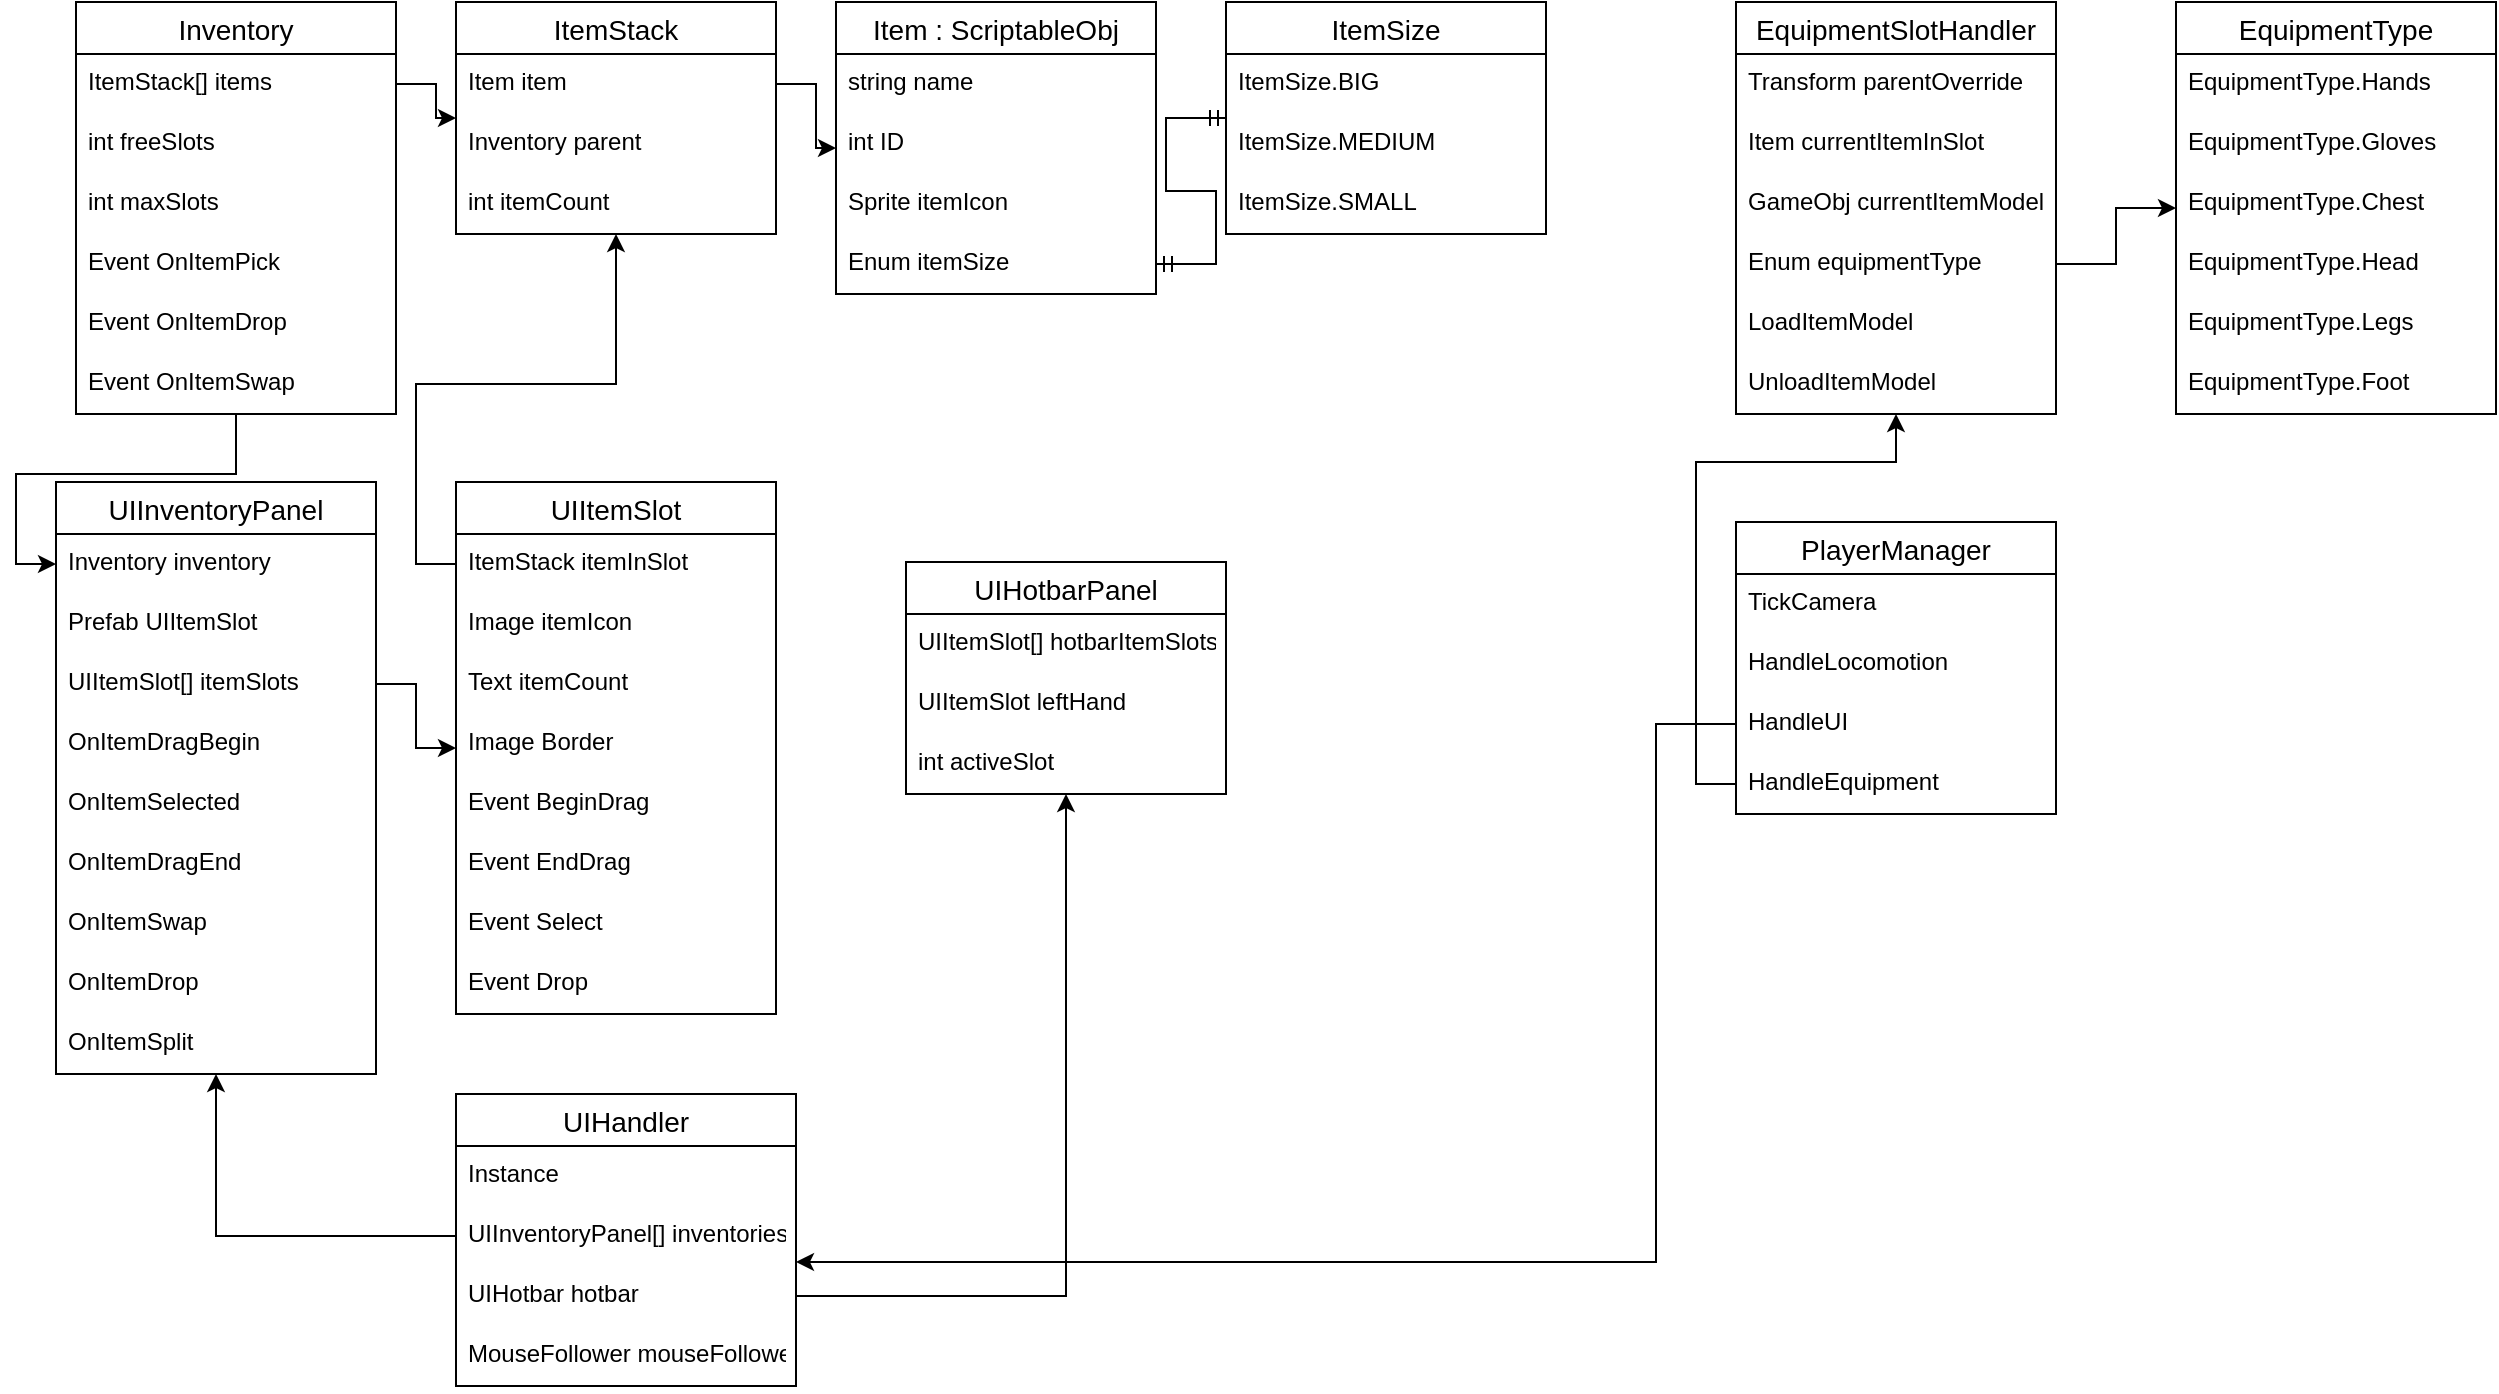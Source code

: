<mxfile version="18.0.8" type="device"><diagram id="R2lEEEUBdFMjLlhIrx00" name="Page-1"><mxGraphModel dx="1038" dy="579" grid="1" gridSize="10" guides="1" tooltips="1" connect="1" arrows="1" fold="1" page="1" pageScale="1" pageWidth="850" pageHeight="1100" math="0" shadow="0" extFonts="Permanent Marker^https://fonts.googleapis.com/css?family=Permanent+Marker"><root><mxCell id="0"/><mxCell id="1" parent="0"/><mxCell id="UFKgrte6nG0tQklPTg8D-65" style="edgeStyle=orthogonalEdgeStyle;rounded=0;orthogonalLoop=1;jettySize=auto;html=1;" parent="1" source="UFKgrte6nG0tQklPTg8D-2" target="UFKgrte6nG0tQklPTg8D-22" edge="1"><mxGeometry relative="1" as="geometry"><Array as="points"><mxPoint x="160" y="246"/><mxPoint x="50" y="246"/><mxPoint x="50" y="291"/></Array></mxGeometry></mxCell><mxCell id="UFKgrte6nG0tQklPTg8D-2" value="Inventory" style="swimlane;fontStyle=0;childLayout=stackLayout;horizontal=1;startSize=26;horizontalStack=0;resizeParent=1;resizeParentMax=0;resizeLast=0;collapsible=1;marginBottom=0;align=center;fontSize=14;" parent="1" vertex="1"><mxGeometry x="80" y="10" width="160" height="206" as="geometry"/></mxCell><mxCell id="UFKgrte6nG0tQklPTg8D-3" value="ItemStack[] items" style="text;strokeColor=none;fillColor=none;spacingLeft=4;spacingRight=4;overflow=hidden;rotatable=0;points=[[0,0.5],[1,0.5]];portConstraint=eastwest;fontSize=12;" parent="UFKgrte6nG0tQklPTg8D-2" vertex="1"><mxGeometry y="26" width="160" height="30" as="geometry"/></mxCell><mxCell id="UFKgrte6nG0tQklPTg8D-4" value="int freeSlots" style="text;strokeColor=none;fillColor=none;spacingLeft=4;spacingRight=4;overflow=hidden;rotatable=0;points=[[0,0.5],[1,0.5]];portConstraint=eastwest;fontSize=12;" parent="UFKgrte6nG0tQklPTg8D-2" vertex="1"><mxGeometry y="56" width="160" height="30" as="geometry"/></mxCell><mxCell id="UFKgrte6nG0tQklPTg8D-5" value="int maxSlots" style="text;strokeColor=none;fillColor=none;spacingLeft=4;spacingRight=4;overflow=hidden;rotatable=0;points=[[0,0.5],[1,0.5]];portConstraint=eastwest;fontSize=12;" parent="UFKgrte6nG0tQklPTg8D-2" vertex="1"><mxGeometry y="86" width="160" height="30" as="geometry"/></mxCell><mxCell id="UFKgrte6nG0tQklPTg8D-18" value="Event OnItemPick" style="text;strokeColor=none;fillColor=none;spacingLeft=4;spacingRight=4;overflow=hidden;rotatable=0;points=[[0,0.5],[1,0.5]];portConstraint=eastwest;fontSize=12;" parent="UFKgrte6nG0tQklPTg8D-2" vertex="1"><mxGeometry y="116" width="160" height="30" as="geometry"/></mxCell><mxCell id="UFKgrte6nG0tQklPTg8D-19" value="Event OnItemDrop" style="text;strokeColor=none;fillColor=none;spacingLeft=4;spacingRight=4;overflow=hidden;rotatable=0;points=[[0,0.5],[1,0.5]];portConstraint=eastwest;fontSize=12;" parent="UFKgrte6nG0tQklPTg8D-2" vertex="1"><mxGeometry y="146" width="160" height="30" as="geometry"/></mxCell><mxCell id="UFKgrte6nG0tQklPTg8D-20" value="Event OnItemSwap" style="text;strokeColor=none;fillColor=none;spacingLeft=4;spacingRight=4;overflow=hidden;rotatable=0;points=[[0,0.5],[1,0.5]];portConstraint=eastwest;fontSize=12;" parent="UFKgrte6nG0tQklPTg8D-2" vertex="1"><mxGeometry y="176" width="160" height="30" as="geometry"/></mxCell><mxCell id="UFKgrte6nG0tQklPTg8D-6" value="Item : ScriptableObj" style="swimlane;fontStyle=0;childLayout=stackLayout;horizontal=1;startSize=26;horizontalStack=0;resizeParent=1;resizeParentMax=0;resizeLast=0;collapsible=1;marginBottom=0;align=center;fontSize=14;" parent="1" vertex="1"><mxGeometry x="460" y="10" width="160" height="146" as="geometry"/></mxCell><mxCell id="UFKgrte6nG0tQklPTg8D-7" value="string name" style="text;strokeColor=none;fillColor=none;spacingLeft=4;spacingRight=4;overflow=hidden;rotatable=0;points=[[0,0.5],[1,0.5]];portConstraint=eastwest;fontSize=12;" parent="UFKgrte6nG0tQklPTg8D-6" vertex="1"><mxGeometry y="26" width="160" height="30" as="geometry"/></mxCell><mxCell id="UFKgrte6nG0tQklPTg8D-8" value="int ID" style="text;strokeColor=none;fillColor=none;spacingLeft=4;spacingRight=4;overflow=hidden;rotatable=0;points=[[0,0.5],[1,0.5]];portConstraint=eastwest;fontSize=12;" parent="UFKgrte6nG0tQklPTg8D-6" vertex="1"><mxGeometry y="56" width="160" height="30" as="geometry"/></mxCell><mxCell id="UFKgrte6nG0tQklPTg8D-9" value="Sprite itemIcon" style="text;strokeColor=none;fillColor=none;spacingLeft=4;spacingRight=4;overflow=hidden;rotatable=0;points=[[0,0.5],[1,0.5]];portConstraint=eastwest;fontSize=12;" parent="UFKgrte6nG0tQklPTg8D-6" vertex="1"><mxGeometry y="86" width="160" height="30" as="geometry"/></mxCell><mxCell id="UFKgrte6nG0tQklPTg8D-10" value="Enum itemSize" style="text;strokeColor=none;fillColor=none;spacingLeft=4;spacingRight=4;overflow=hidden;rotatable=0;points=[[0,0.5],[1,0.5]];portConstraint=eastwest;fontSize=12;" parent="UFKgrte6nG0tQklPTg8D-6" vertex="1"><mxGeometry y="116" width="160" height="30" as="geometry"/></mxCell><mxCell id="UFKgrte6nG0tQklPTg8D-13" value="ItemSize" style="swimlane;fontStyle=0;childLayout=stackLayout;horizontal=1;startSize=26;horizontalStack=0;resizeParent=1;resizeParentMax=0;resizeLast=0;collapsible=1;marginBottom=0;align=center;fontSize=14;" parent="1" vertex="1"><mxGeometry x="655" y="10" width="160" height="116" as="geometry"/></mxCell><mxCell id="UFKgrte6nG0tQklPTg8D-14" value="ItemSize.BIG" style="text;strokeColor=none;fillColor=none;spacingLeft=4;spacingRight=4;overflow=hidden;rotatable=0;points=[[0,0.5],[1,0.5]];portConstraint=eastwest;fontSize=12;" parent="UFKgrte6nG0tQklPTg8D-13" vertex="1"><mxGeometry y="26" width="160" height="30" as="geometry"/></mxCell><mxCell id="UFKgrte6nG0tQklPTg8D-15" value="ItemSize.MEDIUM" style="text;strokeColor=none;fillColor=none;spacingLeft=4;spacingRight=4;overflow=hidden;rotatable=0;points=[[0,0.5],[1,0.5]];portConstraint=eastwest;fontSize=12;" parent="UFKgrte6nG0tQklPTg8D-13" vertex="1"><mxGeometry y="56" width="160" height="30" as="geometry"/></mxCell><mxCell id="UFKgrte6nG0tQklPTg8D-16" value="ItemSize.SMALL" style="text;strokeColor=none;fillColor=none;spacingLeft=4;spacingRight=4;overflow=hidden;rotatable=0;points=[[0,0.5],[1,0.5]];portConstraint=eastwest;fontSize=12;" parent="UFKgrte6nG0tQklPTg8D-13" vertex="1"><mxGeometry y="86" width="160" height="30" as="geometry"/></mxCell><mxCell id="UFKgrte6nG0tQklPTg8D-17" value="" style="edgeStyle=entityRelationEdgeStyle;fontSize=12;html=1;endArrow=ERmandOne;startArrow=ERmandOne;rounded=0;" parent="1" source="UFKgrte6nG0tQklPTg8D-10" target="UFKgrte6nG0tQklPTg8D-13" edge="1"><mxGeometry width="100" height="100" relative="1" as="geometry"><mxPoint x="635" y="300" as="sourcePoint"/><mxPoint x="735" y="200" as="targetPoint"/></mxGeometry></mxCell><mxCell id="UFKgrte6nG0tQklPTg8D-21" value="UIInventoryPanel" style="swimlane;fontStyle=0;childLayout=stackLayout;horizontal=1;startSize=26;horizontalStack=0;resizeParent=1;resizeParentMax=0;resizeLast=0;collapsible=1;marginBottom=0;align=center;fontSize=14;" parent="1" vertex="1"><mxGeometry x="70" y="250" width="160" height="296" as="geometry"/></mxCell><mxCell id="UFKgrte6nG0tQklPTg8D-22" value="Inventory inventory&#10;" style="text;strokeColor=none;fillColor=none;spacingLeft=4;spacingRight=4;overflow=hidden;rotatable=0;points=[[0,0.5],[1,0.5]];portConstraint=eastwest;fontSize=12;" parent="UFKgrte6nG0tQklPTg8D-21" vertex="1"><mxGeometry y="26" width="160" height="30" as="geometry"/></mxCell><mxCell id="UFKgrte6nG0tQklPTg8D-23" value="Prefab UIItemSlot&#10;" style="text;strokeColor=none;fillColor=none;spacingLeft=4;spacingRight=4;overflow=hidden;rotatable=0;points=[[0,0.5],[1,0.5]];portConstraint=eastwest;fontSize=12;" parent="UFKgrte6nG0tQklPTg8D-21" vertex="1"><mxGeometry y="56" width="160" height="30" as="geometry"/></mxCell><mxCell id="UFKgrte6nG0tQklPTg8D-66" value="UIItemSlot[] itemSlots" style="text;strokeColor=none;fillColor=none;spacingLeft=4;spacingRight=4;overflow=hidden;rotatable=0;points=[[0,0.5],[1,0.5]];portConstraint=eastwest;fontSize=12;" parent="UFKgrte6nG0tQklPTg8D-21" vertex="1"><mxGeometry y="86" width="160" height="30" as="geometry"/></mxCell><mxCell id="UFKgrte6nG0tQklPTg8D-24" value="OnItemDragBegin&#10;" style="text;strokeColor=none;fillColor=none;spacingLeft=4;spacingRight=4;overflow=hidden;rotatable=0;points=[[0,0.5],[1,0.5]];portConstraint=eastwest;fontSize=12;" parent="UFKgrte6nG0tQklPTg8D-21" vertex="1"><mxGeometry y="116" width="160" height="30" as="geometry"/></mxCell><mxCell id="j1JqhLt4ROs0SL8HnPzB-1" value="OnItemSelected" style="text;strokeColor=none;fillColor=none;spacingLeft=4;spacingRight=4;overflow=hidden;rotatable=0;points=[[0,0.5],[1,0.5]];portConstraint=eastwest;fontSize=12;" vertex="1" parent="UFKgrte6nG0tQklPTg8D-21"><mxGeometry y="146" width="160" height="30" as="geometry"/></mxCell><mxCell id="UFKgrte6nG0tQklPTg8D-25" value="OnItemDragEnd&#10;" style="text;strokeColor=none;fillColor=none;spacingLeft=4;spacingRight=4;overflow=hidden;rotatable=0;points=[[0,0.5],[1,0.5]];portConstraint=eastwest;fontSize=12;" parent="UFKgrte6nG0tQklPTg8D-21" vertex="1"><mxGeometry y="176" width="160" height="30" as="geometry"/></mxCell><mxCell id="UFKgrte6nG0tQklPTg8D-26" value="OnItemSwap" style="text;strokeColor=none;fillColor=none;spacingLeft=4;spacingRight=4;overflow=hidden;rotatable=0;points=[[0,0.5],[1,0.5]];portConstraint=eastwest;fontSize=12;" parent="UFKgrte6nG0tQklPTg8D-21" vertex="1"><mxGeometry y="206" width="160" height="30" as="geometry"/></mxCell><mxCell id="UFKgrte6nG0tQklPTg8D-27" value="OnItemDrop" style="text;strokeColor=none;fillColor=none;spacingLeft=4;spacingRight=4;overflow=hidden;rotatable=0;points=[[0,0.5],[1,0.5]];portConstraint=eastwest;fontSize=12;" parent="UFKgrte6nG0tQklPTg8D-21" vertex="1"><mxGeometry y="236" width="160" height="30" as="geometry"/></mxCell><object label="OnItemSplit" id="UFKgrte6nG0tQklPTg8D-28"><mxCell style="text;strokeColor=none;fillColor=none;spacingLeft=4;spacingRight=4;overflow=hidden;rotatable=0;points=[[0,0.5],[1,0.5]];portConstraint=eastwest;fontSize=12;" parent="UFKgrte6nG0tQklPTg8D-21" vertex="1"><mxGeometry y="266" width="160" height="30" as="geometry"/></mxCell></object><mxCell id="UFKgrte6nG0tQklPTg8D-43" value="UIHandler" style="swimlane;fontStyle=0;childLayout=stackLayout;horizontal=1;startSize=26;horizontalStack=0;resizeParent=1;resizeParentMax=0;resizeLast=0;collapsible=1;marginBottom=0;align=center;fontSize=14;" parent="1" vertex="1"><mxGeometry x="270" y="556" width="170" height="146" as="geometry"/></mxCell><mxCell id="UFKgrte6nG0tQklPTg8D-44" value="Instance" style="text;strokeColor=none;fillColor=none;spacingLeft=4;spacingRight=4;overflow=hidden;rotatable=0;points=[[0,0.5],[1,0.5]];portConstraint=eastwest;fontSize=12;" parent="UFKgrte6nG0tQklPTg8D-43" vertex="1"><mxGeometry y="26" width="170" height="30" as="geometry"/></mxCell><mxCell id="UFKgrte6nG0tQklPTg8D-45" value="UIInventoryPanel[] inventories" style="text;strokeColor=none;fillColor=none;spacingLeft=4;spacingRight=4;overflow=hidden;rotatable=0;points=[[0,0.5],[1,0.5]];portConstraint=eastwest;fontSize=12;" parent="UFKgrte6nG0tQklPTg8D-43" vertex="1"><mxGeometry y="56" width="170" height="30" as="geometry"/></mxCell><mxCell id="UFKgrte6nG0tQklPTg8D-46" value="UIHotbar hotbar" style="text;strokeColor=none;fillColor=none;spacingLeft=4;spacingRight=4;overflow=hidden;rotatable=0;points=[[0,0.5],[1,0.5]];portConstraint=eastwest;fontSize=12;" parent="UFKgrte6nG0tQklPTg8D-43" vertex="1"><mxGeometry y="86" width="170" height="30" as="geometry"/></mxCell><mxCell id="UFKgrte6nG0tQklPTg8D-76" value="MouseFollower mouseFollower" style="text;strokeColor=none;fillColor=none;spacingLeft=4;spacingRight=4;overflow=hidden;rotatable=0;points=[[0,0.5],[1,0.5]];portConstraint=eastwest;fontSize=12;" parent="UFKgrte6nG0tQklPTg8D-43" vertex="1"><mxGeometry y="116" width="170" height="30" as="geometry"/></mxCell><mxCell id="UFKgrte6nG0tQklPTg8D-47" value="UIHotbarPanel" style="swimlane;fontStyle=0;childLayout=stackLayout;horizontal=1;startSize=26;horizontalStack=0;resizeParent=1;resizeParentMax=0;resizeLast=0;collapsible=1;marginBottom=0;align=center;fontSize=14;" parent="1" vertex="1"><mxGeometry x="495" y="290" width="160" height="116" as="geometry"/></mxCell><mxCell id="UFKgrte6nG0tQklPTg8D-48" value="UIItemSlot[] hotbarItemSlots" style="text;strokeColor=none;fillColor=none;spacingLeft=4;spacingRight=4;overflow=hidden;rotatable=0;points=[[0,0.5],[1,0.5]];portConstraint=eastwest;fontSize=12;" parent="UFKgrte6nG0tQklPTg8D-47" vertex="1"><mxGeometry y="26" width="160" height="30" as="geometry"/></mxCell><mxCell id="UFKgrte6nG0tQklPTg8D-78" value="UIItemSlot leftHand" style="text;strokeColor=none;fillColor=none;spacingLeft=4;spacingRight=4;overflow=hidden;rotatable=0;points=[[0,0.5],[1,0.5]];portConstraint=eastwest;fontSize=12;" parent="UFKgrte6nG0tQklPTg8D-47" vertex="1"><mxGeometry y="56" width="160" height="30" as="geometry"/></mxCell><mxCell id="UFKgrte6nG0tQklPTg8D-50" value="int activeSlot" style="text;strokeColor=none;fillColor=none;spacingLeft=4;spacingRight=4;overflow=hidden;rotatable=0;points=[[0,0.5],[1,0.5]];portConstraint=eastwest;fontSize=12;" parent="UFKgrte6nG0tQklPTg8D-47" vertex="1"><mxGeometry y="86" width="160" height="30" as="geometry"/></mxCell><mxCell id="UFKgrte6nG0tQklPTg8D-51" value="ItemStack" style="swimlane;fontStyle=0;childLayout=stackLayout;horizontal=1;startSize=26;horizontalStack=0;resizeParent=1;resizeParentMax=0;resizeLast=0;collapsible=1;marginBottom=0;align=center;fontSize=14;" parent="1" vertex="1"><mxGeometry x="270" y="10" width="160" height="116" as="geometry"/></mxCell><mxCell id="UFKgrte6nG0tQklPTg8D-52" value="Item item" style="text;strokeColor=none;fillColor=none;spacingLeft=4;spacingRight=4;overflow=hidden;rotatable=0;points=[[0,0.5],[1,0.5]];portConstraint=eastwest;fontSize=12;" parent="UFKgrte6nG0tQklPTg8D-51" vertex="1"><mxGeometry y="26" width="160" height="30" as="geometry"/></mxCell><mxCell id="UFKgrte6nG0tQklPTg8D-101" value="Inventory parent" style="text;strokeColor=none;fillColor=none;spacingLeft=4;spacingRight=4;overflow=hidden;rotatable=0;points=[[0,0.5],[1,0.5]];portConstraint=eastwest;fontSize=12;" parent="UFKgrte6nG0tQklPTg8D-51" vertex="1"><mxGeometry y="56" width="160" height="30" as="geometry"/></mxCell><mxCell id="UFKgrte6nG0tQklPTg8D-53" value="int itemCount" style="text;strokeColor=none;fillColor=none;spacingLeft=4;spacingRight=4;overflow=hidden;rotatable=0;points=[[0,0.5],[1,0.5]];portConstraint=eastwest;fontSize=12;" parent="UFKgrte6nG0tQklPTg8D-51" vertex="1"><mxGeometry y="86" width="160" height="30" as="geometry"/></mxCell><mxCell id="UFKgrte6nG0tQklPTg8D-55" style="edgeStyle=orthogonalEdgeStyle;rounded=0;orthogonalLoop=1;jettySize=auto;html=1;" parent="1" source="UFKgrte6nG0tQklPTg8D-52" target="UFKgrte6nG0tQklPTg8D-6" edge="1"><mxGeometry relative="1" as="geometry"/></mxCell><mxCell id="UFKgrte6nG0tQklPTg8D-56" style="edgeStyle=orthogonalEdgeStyle;rounded=0;orthogonalLoop=1;jettySize=auto;html=1;" parent="1" source="UFKgrte6nG0tQklPTg8D-3" target="UFKgrte6nG0tQklPTg8D-51" edge="1"><mxGeometry relative="1" as="geometry"/></mxCell><mxCell id="UFKgrte6nG0tQklPTg8D-58" value="UIItemSlot" style="swimlane;fontStyle=0;childLayout=stackLayout;horizontal=1;startSize=26;horizontalStack=0;resizeParent=1;resizeParentMax=0;resizeLast=0;collapsible=1;marginBottom=0;align=center;fontSize=14;" parent="1" vertex="1"><mxGeometry x="270" y="250" width="160" height="266" as="geometry"/></mxCell><mxCell id="UFKgrte6nG0tQklPTg8D-59" value="ItemStack itemInSlot" style="text;strokeColor=none;fillColor=none;spacingLeft=4;spacingRight=4;overflow=hidden;rotatable=0;points=[[0,0.5],[1,0.5]];portConstraint=eastwest;fontSize=12;" parent="UFKgrte6nG0tQklPTg8D-58" vertex="1"><mxGeometry y="26" width="160" height="30" as="geometry"/></mxCell><mxCell id="UFKgrte6nG0tQklPTg8D-70" value="Image itemIcon" style="text;strokeColor=none;fillColor=none;spacingLeft=4;spacingRight=4;overflow=hidden;rotatable=0;points=[[0,0.5],[1,0.5]];portConstraint=eastwest;fontSize=12;" parent="UFKgrte6nG0tQklPTg8D-58" vertex="1"><mxGeometry y="56" width="160" height="30" as="geometry"/></mxCell><mxCell id="UFKgrte6nG0tQklPTg8D-71" value="Text itemCount" style="text;strokeColor=none;fillColor=none;spacingLeft=4;spacingRight=4;overflow=hidden;rotatable=0;points=[[0,0.5],[1,0.5]];portConstraint=eastwest;fontSize=12;" parent="UFKgrte6nG0tQklPTg8D-58" vertex="1"><mxGeometry y="86" width="160" height="30" as="geometry"/></mxCell><mxCell id="UFKgrte6nG0tQklPTg8D-72" value="Image Border" style="text;strokeColor=none;fillColor=none;spacingLeft=4;spacingRight=4;overflow=hidden;rotatable=0;points=[[0,0.5],[1,0.5]];portConstraint=eastwest;fontSize=12;" parent="UFKgrte6nG0tQklPTg8D-58" vertex="1"><mxGeometry y="116" width="160" height="30" as="geometry"/></mxCell><mxCell id="UFKgrte6nG0tQklPTg8D-60" value="Event BeginDrag&#10;" style="text;strokeColor=none;fillColor=none;spacingLeft=4;spacingRight=4;overflow=hidden;rotatable=0;points=[[0,0.5],[1,0.5]];portConstraint=eastwest;fontSize=12;" parent="UFKgrte6nG0tQklPTg8D-58" vertex="1"><mxGeometry y="146" width="160" height="30" as="geometry"/></mxCell><mxCell id="UFKgrte6nG0tQklPTg8D-61" value="Event EndDrag" style="text;strokeColor=none;fillColor=none;spacingLeft=4;spacingRight=4;overflow=hidden;rotatable=0;points=[[0,0.5],[1,0.5]];portConstraint=eastwest;fontSize=12;" parent="UFKgrte6nG0tQklPTg8D-58" vertex="1"><mxGeometry y="176" width="160" height="30" as="geometry"/></mxCell><object label="Event Select" HandleLeftClick="Agarra el stack. Habilita Drag" HandleRightClick="Agarra medio stack. Habilita Drag" HandleShiftLeftClick="Activa Use del item. Por defecto lo pondra en la hotbar, sino lo equipa o lo usa" HandleShiftRightClick="" id="UFKgrte6nG0tQklPTg8D-62"><mxCell style="text;strokeColor=none;fillColor=none;spacingLeft=4;spacingRight=4;overflow=hidden;rotatable=0;points=[[0,0.5],[1,0.5]];portConstraint=eastwest;fontSize=12;" parent="UFKgrte6nG0tQklPTg8D-58" vertex="1"><mxGeometry y="206" width="160" height="30" as="geometry"/></mxCell></object><mxCell id="UFKgrte6nG0tQklPTg8D-63" value="Event Drop" style="text;strokeColor=none;fillColor=none;spacingLeft=4;spacingRight=4;overflow=hidden;rotatable=0;points=[[0,0.5],[1,0.5]];portConstraint=eastwest;fontSize=12;" parent="UFKgrte6nG0tQklPTg8D-58" vertex="1"><mxGeometry y="236" width="160" height="30" as="geometry"/></mxCell><mxCell id="UFKgrte6nG0tQklPTg8D-67" style="edgeStyle=orthogonalEdgeStyle;rounded=0;orthogonalLoop=1;jettySize=auto;html=1;" parent="1" source="UFKgrte6nG0tQklPTg8D-66" target="UFKgrte6nG0tQklPTg8D-58" edge="1"><mxGeometry relative="1" as="geometry"/></mxCell><mxCell id="UFKgrte6nG0tQklPTg8D-69" style="edgeStyle=orthogonalEdgeStyle;rounded=0;orthogonalLoop=1;jettySize=auto;html=1;" parent="1" source="UFKgrte6nG0tQklPTg8D-59" target="UFKgrte6nG0tQklPTg8D-51" edge="1"><mxGeometry relative="1" as="geometry"/></mxCell><mxCell id="UFKgrte6nG0tQklPTg8D-74" style="edgeStyle=orthogonalEdgeStyle;rounded=0;orthogonalLoop=1;jettySize=auto;html=1;" parent="1" source="UFKgrte6nG0tQklPTg8D-46" target="UFKgrte6nG0tQklPTg8D-47" edge="1"><mxGeometry relative="1" as="geometry"/></mxCell><mxCell id="UFKgrte6nG0tQklPTg8D-79" style="edgeStyle=orthogonalEdgeStyle;rounded=0;orthogonalLoop=1;jettySize=auto;html=1;" parent="1" source="UFKgrte6nG0tQklPTg8D-45" target="UFKgrte6nG0tQklPTg8D-21" edge="1"><mxGeometry relative="1" as="geometry"/></mxCell><mxCell id="j1JqhLt4ROs0SL8HnPzB-2" value="EquipmentSlotHandler" style="swimlane;fontStyle=0;childLayout=stackLayout;horizontal=1;startSize=26;horizontalStack=0;resizeParent=1;resizeParentMax=0;resizeLast=0;collapsible=1;marginBottom=0;align=center;fontSize=14;" vertex="1" parent="1"><mxGeometry x="910" y="10" width="160" height="206" as="geometry"/></mxCell><mxCell id="j1JqhLt4ROs0SL8HnPzB-3" value="Transform parentOverride" style="text;strokeColor=none;fillColor=none;spacingLeft=4;spacingRight=4;overflow=hidden;rotatable=0;points=[[0,0.5],[1,0.5]];portConstraint=eastwest;fontSize=12;" vertex="1" parent="j1JqhLt4ROs0SL8HnPzB-2"><mxGeometry y="26" width="160" height="30" as="geometry"/></mxCell><mxCell id="j1JqhLt4ROs0SL8HnPzB-4" value="Item currentItemInSlot" style="text;strokeColor=none;fillColor=none;spacingLeft=4;spacingRight=4;overflow=hidden;rotatable=0;points=[[0,0.5],[1,0.5]];portConstraint=eastwest;fontSize=12;" vertex="1" parent="j1JqhLt4ROs0SL8HnPzB-2"><mxGeometry y="56" width="160" height="30" as="geometry"/></mxCell><mxCell id="j1JqhLt4ROs0SL8HnPzB-5" value="GameObj currentItemModel" style="text;strokeColor=none;fillColor=none;spacingLeft=4;spacingRight=4;overflow=hidden;rotatable=0;points=[[0,0.5],[1,0.5]];portConstraint=eastwest;fontSize=12;" vertex="1" parent="j1JqhLt4ROs0SL8HnPzB-2"><mxGeometry y="86" width="160" height="30" as="geometry"/></mxCell><mxCell id="j1JqhLt4ROs0SL8HnPzB-21" value="Enum equipmentType" style="text;strokeColor=none;fillColor=none;spacingLeft=4;spacingRight=4;overflow=hidden;rotatable=0;points=[[0,0.5],[1,0.5]];portConstraint=eastwest;fontSize=12;" vertex="1" parent="j1JqhLt4ROs0SL8HnPzB-2"><mxGeometry y="116" width="160" height="30" as="geometry"/></mxCell><mxCell id="j1JqhLt4ROs0SL8HnPzB-6" value="LoadItemModel" style="text;strokeColor=none;fillColor=none;spacingLeft=4;spacingRight=4;overflow=hidden;rotatable=0;points=[[0,0.5],[1,0.5]];portConstraint=eastwest;fontSize=12;" vertex="1" parent="j1JqhLt4ROs0SL8HnPzB-2"><mxGeometry y="146" width="160" height="30" as="geometry"/></mxCell><mxCell id="j1JqhLt4ROs0SL8HnPzB-7" value="UnloadItemModel" style="text;strokeColor=none;fillColor=none;spacingLeft=4;spacingRight=4;overflow=hidden;rotatable=0;points=[[0,0.5],[1,0.5]];portConstraint=eastwest;fontSize=12;" vertex="1" parent="j1JqhLt4ROs0SL8HnPzB-2"><mxGeometry y="176" width="160" height="30" as="geometry"/></mxCell><mxCell id="j1JqhLt4ROs0SL8HnPzB-9" value="PlayerManager" style="swimlane;fontStyle=0;childLayout=stackLayout;horizontal=1;startSize=26;horizontalStack=0;resizeParent=1;resizeParentMax=0;resizeLast=0;collapsible=1;marginBottom=0;align=center;fontSize=14;" vertex="1" parent="1"><mxGeometry x="910" y="270" width="160" height="146" as="geometry"/></mxCell><mxCell id="j1JqhLt4ROs0SL8HnPzB-10" value="TickCamera" style="text;strokeColor=none;fillColor=none;spacingLeft=4;spacingRight=4;overflow=hidden;rotatable=0;points=[[0,0.5],[1,0.5]];portConstraint=eastwest;fontSize=12;" vertex="1" parent="j1JqhLt4ROs0SL8HnPzB-9"><mxGeometry y="26" width="160" height="30" as="geometry"/></mxCell><mxCell id="j1JqhLt4ROs0SL8HnPzB-13" value="HandleLocomotion" style="text;strokeColor=none;fillColor=none;spacingLeft=4;spacingRight=4;overflow=hidden;rotatable=0;points=[[0,0.5],[1,0.5]];portConstraint=eastwest;fontSize=12;" vertex="1" parent="j1JqhLt4ROs0SL8HnPzB-9"><mxGeometry y="56" width="160" height="30" as="geometry"/></mxCell><mxCell id="j1JqhLt4ROs0SL8HnPzB-14" value="HandleUI" style="text;strokeColor=none;fillColor=none;spacingLeft=4;spacingRight=4;overflow=hidden;rotatable=0;points=[[0,0.5],[1,0.5]];portConstraint=eastwest;fontSize=12;" vertex="1" parent="j1JqhLt4ROs0SL8HnPzB-9"><mxGeometry y="86" width="160" height="30" as="geometry"/></mxCell><mxCell id="j1JqhLt4ROs0SL8HnPzB-17" value="HandleEquipment" style="text;strokeColor=none;fillColor=none;spacingLeft=4;spacingRight=4;overflow=hidden;rotatable=0;points=[[0,0.5],[1,0.5]];portConstraint=eastwest;fontSize=12;" vertex="1" parent="j1JqhLt4ROs0SL8HnPzB-9"><mxGeometry y="116" width="160" height="30" as="geometry"/></mxCell><mxCell id="j1JqhLt4ROs0SL8HnPzB-19" style="edgeStyle=orthogonalEdgeStyle;rounded=0;orthogonalLoop=1;jettySize=auto;html=1;" edge="1" parent="1" source="j1JqhLt4ROs0SL8HnPzB-17" target="j1JqhLt4ROs0SL8HnPzB-2"><mxGeometry relative="1" as="geometry"><Array as="points"><mxPoint x="890" y="401"/><mxPoint x="890" y="240"/><mxPoint x="990" y="240"/></Array></mxGeometry></mxCell><mxCell id="j1JqhLt4ROs0SL8HnPzB-20" style="edgeStyle=orthogonalEdgeStyle;rounded=0;orthogonalLoop=1;jettySize=auto;html=1;" edge="1" parent="1" source="j1JqhLt4ROs0SL8HnPzB-14" target="UFKgrte6nG0tQklPTg8D-43"><mxGeometry relative="1" as="geometry"><Array as="points"><mxPoint x="870" y="371"/><mxPoint x="870" y="640"/></Array></mxGeometry></mxCell><mxCell id="j1JqhLt4ROs0SL8HnPzB-24" value="EquipmentType" style="swimlane;fontStyle=0;childLayout=stackLayout;horizontal=1;startSize=26;horizontalStack=0;resizeParent=1;resizeParentMax=0;resizeLast=0;collapsible=1;marginBottom=0;align=center;fontSize=14;" vertex="1" parent="1"><mxGeometry x="1130" y="10" width="160" height="206" as="geometry"/></mxCell><mxCell id="j1JqhLt4ROs0SL8HnPzB-25" value="EquipmentType.Hands" style="text;strokeColor=none;fillColor=none;spacingLeft=4;spacingRight=4;overflow=hidden;rotatable=0;points=[[0,0.5],[1,0.5]];portConstraint=eastwest;fontSize=12;" vertex="1" parent="j1JqhLt4ROs0SL8HnPzB-24"><mxGeometry y="26" width="160" height="30" as="geometry"/></mxCell><mxCell id="j1JqhLt4ROs0SL8HnPzB-28" value="EquipmentType.Gloves" style="text;strokeColor=none;fillColor=none;spacingLeft=4;spacingRight=4;overflow=hidden;rotatable=0;points=[[0,0.5],[1,0.5]];portConstraint=eastwest;fontSize=12;" vertex="1" parent="j1JqhLt4ROs0SL8HnPzB-24"><mxGeometry y="56" width="160" height="30" as="geometry"/></mxCell><mxCell id="j1JqhLt4ROs0SL8HnPzB-29" value="EquipmentType.Chest" style="text;strokeColor=none;fillColor=none;spacingLeft=4;spacingRight=4;overflow=hidden;rotatable=0;points=[[0,0.5],[1,0.5]];portConstraint=eastwest;fontSize=12;" vertex="1" parent="j1JqhLt4ROs0SL8HnPzB-24"><mxGeometry y="86" width="160" height="30" as="geometry"/></mxCell><mxCell id="j1JqhLt4ROs0SL8HnPzB-30" value="EquipmentType.Head" style="text;strokeColor=none;fillColor=none;spacingLeft=4;spacingRight=4;overflow=hidden;rotatable=0;points=[[0,0.5],[1,0.5]];portConstraint=eastwest;fontSize=12;" vertex="1" parent="j1JqhLt4ROs0SL8HnPzB-24"><mxGeometry y="116" width="160" height="30" as="geometry"/></mxCell><mxCell id="j1JqhLt4ROs0SL8HnPzB-31" value="EquipmentType.Legs" style="text;strokeColor=none;fillColor=none;spacingLeft=4;spacingRight=4;overflow=hidden;rotatable=0;points=[[0,0.5],[1,0.5]];portConstraint=eastwest;fontSize=12;" vertex="1" parent="j1JqhLt4ROs0SL8HnPzB-24"><mxGeometry y="146" width="160" height="30" as="geometry"/></mxCell><mxCell id="j1JqhLt4ROs0SL8HnPzB-32" value="EquipmentType.Foot" style="text;strokeColor=none;fillColor=none;spacingLeft=4;spacingRight=4;overflow=hidden;rotatable=0;points=[[0,0.5],[1,0.5]];portConstraint=eastwest;fontSize=12;" vertex="1" parent="j1JqhLt4ROs0SL8HnPzB-24"><mxGeometry y="176" width="160" height="30" as="geometry"/></mxCell><mxCell id="j1JqhLt4ROs0SL8HnPzB-33" style="edgeStyle=orthogonalEdgeStyle;rounded=0;orthogonalLoop=1;jettySize=auto;html=1;" edge="1" parent="1" source="j1JqhLt4ROs0SL8HnPzB-21" target="j1JqhLt4ROs0SL8HnPzB-24"><mxGeometry relative="1" as="geometry"/></mxCell></root></mxGraphModel></diagram></mxfile>